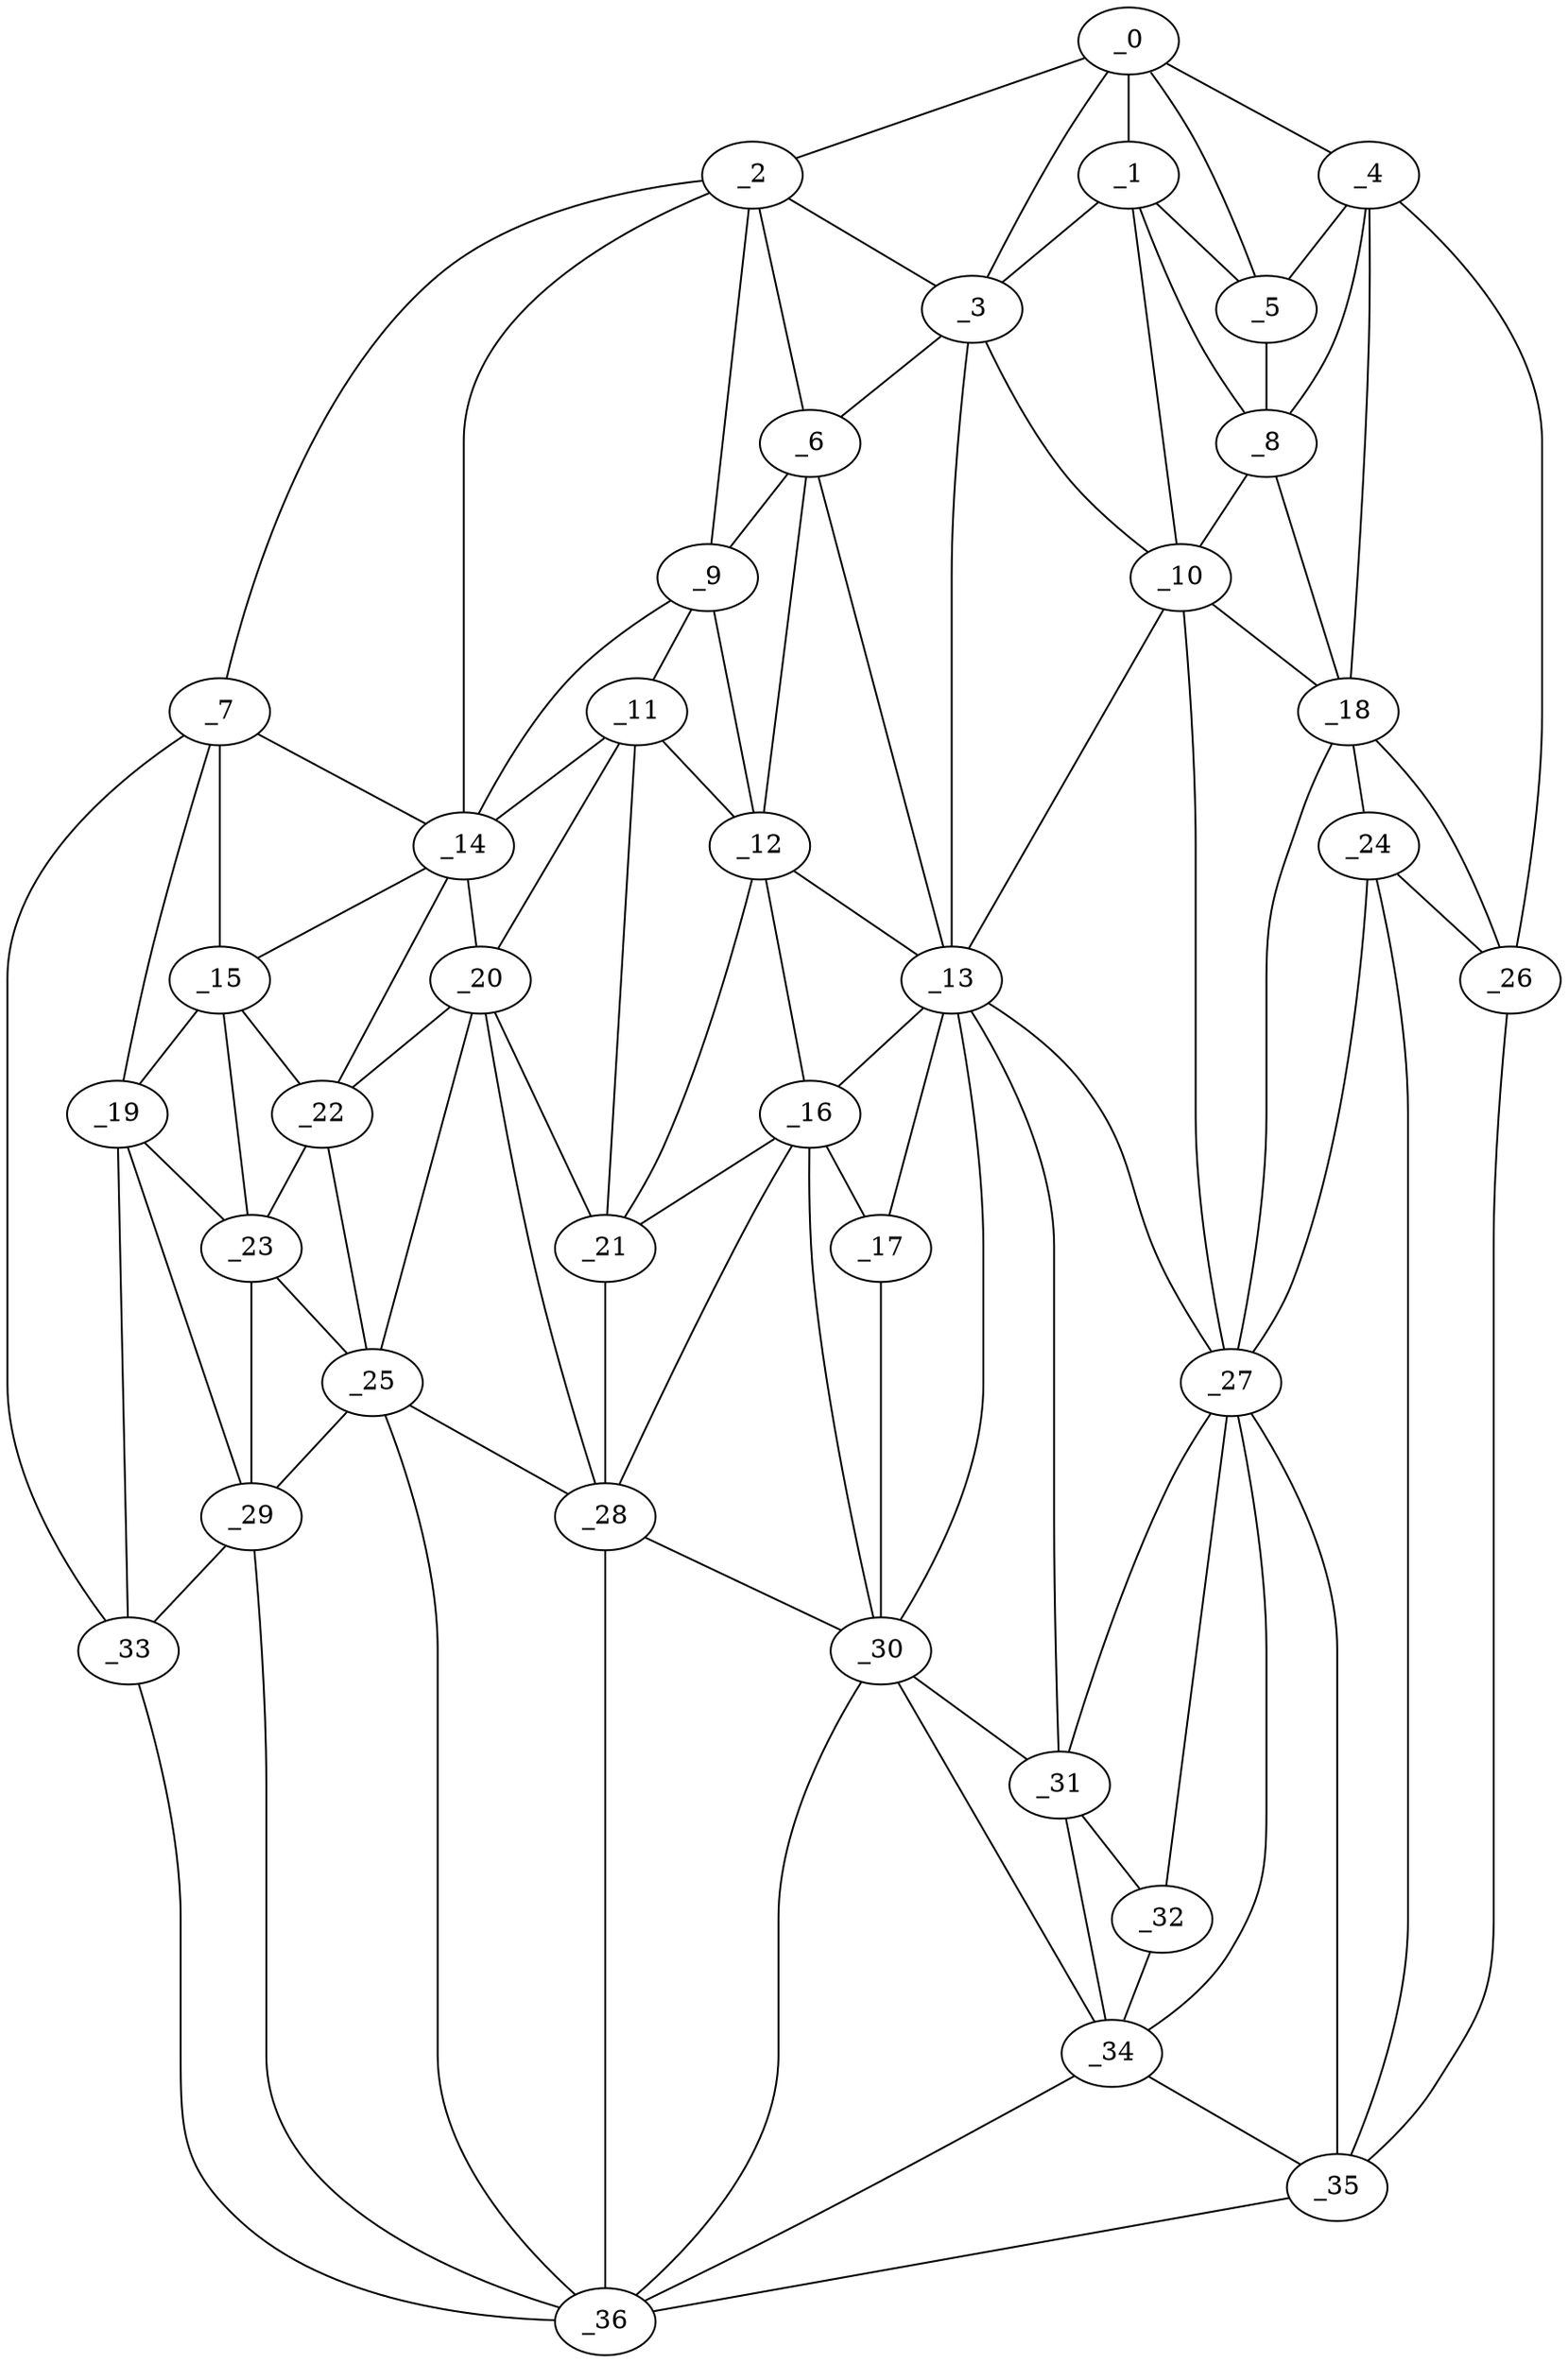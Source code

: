 graph "obj93__175.gxl" {
	_0	 [x=35,
		y=108];
	_1	 [x=38,
		y=94];
	_0 -- _1	 [valence=2];
	_2	 [x=39,
		y=7];
	_0 -- _2	 [valence=1];
	_3	 [x=39,
		y=76];
	_0 -- _3	 [valence=2];
	_4	 [x=39,
		y=116];
	_0 -- _4	 [valence=1];
	_5	 [x=41,
		y=106];
	_0 -- _5	 [valence=2];
	_1 -- _3	 [valence=2];
	_1 -- _5	 [valence=1];
	_8	 [x=48,
		y=102];
	_1 -- _8	 [valence=2];
	_10	 [x=52,
		y=92];
	_1 -- _10	 [valence=2];
	_2 -- _3	 [valence=1];
	_6	 [x=42,
		y=67];
	_2 -- _6	 [valence=1];
	_7	 [x=48,
		y=3];
	_2 -- _7	 [valence=1];
	_9	 [x=49,
		y=53];
	_2 -- _9	 [valence=2];
	_14	 [x=61,
		y=30];
	_2 -- _14	 [valence=2];
	_3 -- _6	 [valence=2];
	_3 -- _10	 [valence=1];
	_13	 [x=60,
		y=78];
	_3 -- _13	 [valence=2];
	_4 -- _5	 [valence=1];
	_4 -- _8	 [valence=1];
	_18	 [x=67,
		y=112];
	_4 -- _18	 [valence=1];
	_26	 [x=82,
		y=121];
	_4 -- _26	 [valence=1];
	_5 -- _8	 [valence=2];
	_6 -- _9	 [valence=2];
	_12	 [x=60,
		y=55];
	_6 -- _12	 [valence=1];
	_6 -- _13	 [valence=1];
	_7 -- _14	 [valence=1];
	_15	 [x=66,
		y=22];
	_7 -- _15	 [valence=2];
	_19	 [x=68,
		y=10];
	_7 -- _19	 [valence=1];
	_33	 [x=93,
		y=16];
	_7 -- _33	 [valence=1];
	_8 -- _10	 [valence=2];
	_8 -- _18	 [valence=2];
	_11	 [x=57,
		y=46];
	_9 -- _11	 [valence=2];
	_9 -- _12	 [valence=2];
	_9 -- _14	 [valence=1];
	_10 -- _13	 [valence=2];
	_10 -- _18	 [valence=2];
	_27	 [x=83,
		y=101];
	_10 -- _27	 [valence=1];
	_11 -- _12	 [valence=2];
	_11 -- _14	 [valence=2];
	_20	 [x=68,
		y=40];
	_11 -- _20	 [valence=2];
	_21	 [x=69,
		y=55];
	_11 -- _21	 [valence=1];
	_12 -- _13	 [valence=2];
	_16	 [x=67,
		y=61];
	_12 -- _16	 [valence=1];
	_12 -- _21	 [valence=2];
	_13 -- _16	 [valence=2];
	_17	 [x=67,
		y=72];
	_13 -- _17	 [valence=1];
	_13 -- _27	 [valence=1];
	_30	 [x=87,
		y=83];
	_13 -- _30	 [valence=2];
	_31	 [x=87,
		y=90];
	_13 -- _31	 [valence=2];
	_14 -- _15	 [valence=1];
	_14 -- _20	 [valence=1];
	_22	 [x=73,
		y=29];
	_14 -- _22	 [valence=1];
	_15 -- _19	 [valence=2];
	_15 -- _22	 [valence=2];
	_23	 [x=78,
		y=20];
	_15 -- _23	 [valence=2];
	_16 -- _17	 [valence=2];
	_16 -- _21	 [valence=2];
	_28	 [x=84,
		y=46];
	_16 -- _28	 [valence=2];
	_16 -- _30	 [valence=1];
	_17 -- _30	 [valence=2];
	_24	 [x=78,
		y=113];
	_18 -- _24	 [valence=1];
	_18 -- _26	 [valence=2];
	_18 -- _27	 [valence=2];
	_19 -- _23	 [valence=2];
	_29	 [x=85,
		y=20];
	_19 -- _29	 [valence=1];
	_19 -- _33	 [valence=1];
	_20 -- _21	 [valence=1];
	_20 -- _22	 [valence=2];
	_25	 [x=79,
		y=31];
	_20 -- _25	 [valence=2];
	_20 -- _28	 [valence=2];
	_21 -- _28	 [valence=1];
	_22 -- _23	 [valence=2];
	_22 -- _25	 [valence=2];
	_23 -- _25	 [valence=1];
	_23 -- _29	 [valence=2];
	_24 -- _26	 [valence=1];
	_24 -- _27	 [valence=2];
	_35	 [x=94,
		y=115];
	_24 -- _35	 [valence=2];
	_25 -- _28	 [valence=2];
	_25 -- _29	 [valence=1];
	_36	 [x=97,
		y=23];
	_25 -- _36	 [valence=2];
	_26 -- _35	 [valence=1];
	_27 -- _31	 [valence=2];
	_32	 [x=88,
		y=96];
	_27 -- _32	 [valence=1];
	_34	 [x=94,
		y=97];
	_27 -- _34	 [valence=2];
	_27 -- _35	 [valence=1];
	_28 -- _30	 [valence=1];
	_28 -- _36	 [valence=2];
	_29 -- _33	 [valence=1];
	_29 -- _36	 [valence=2];
	_30 -- _31	 [valence=1];
	_30 -- _34	 [valence=2];
	_30 -- _36	 [valence=2];
	_31 -- _32	 [valence=2];
	_31 -- _34	 [valence=2];
	_32 -- _34	 [valence=2];
	_33 -- _36	 [valence=1];
	_34 -- _35	 [valence=2];
	_34 -- _36	 [valence=2];
	_35 -- _36	 [valence=1];
}
